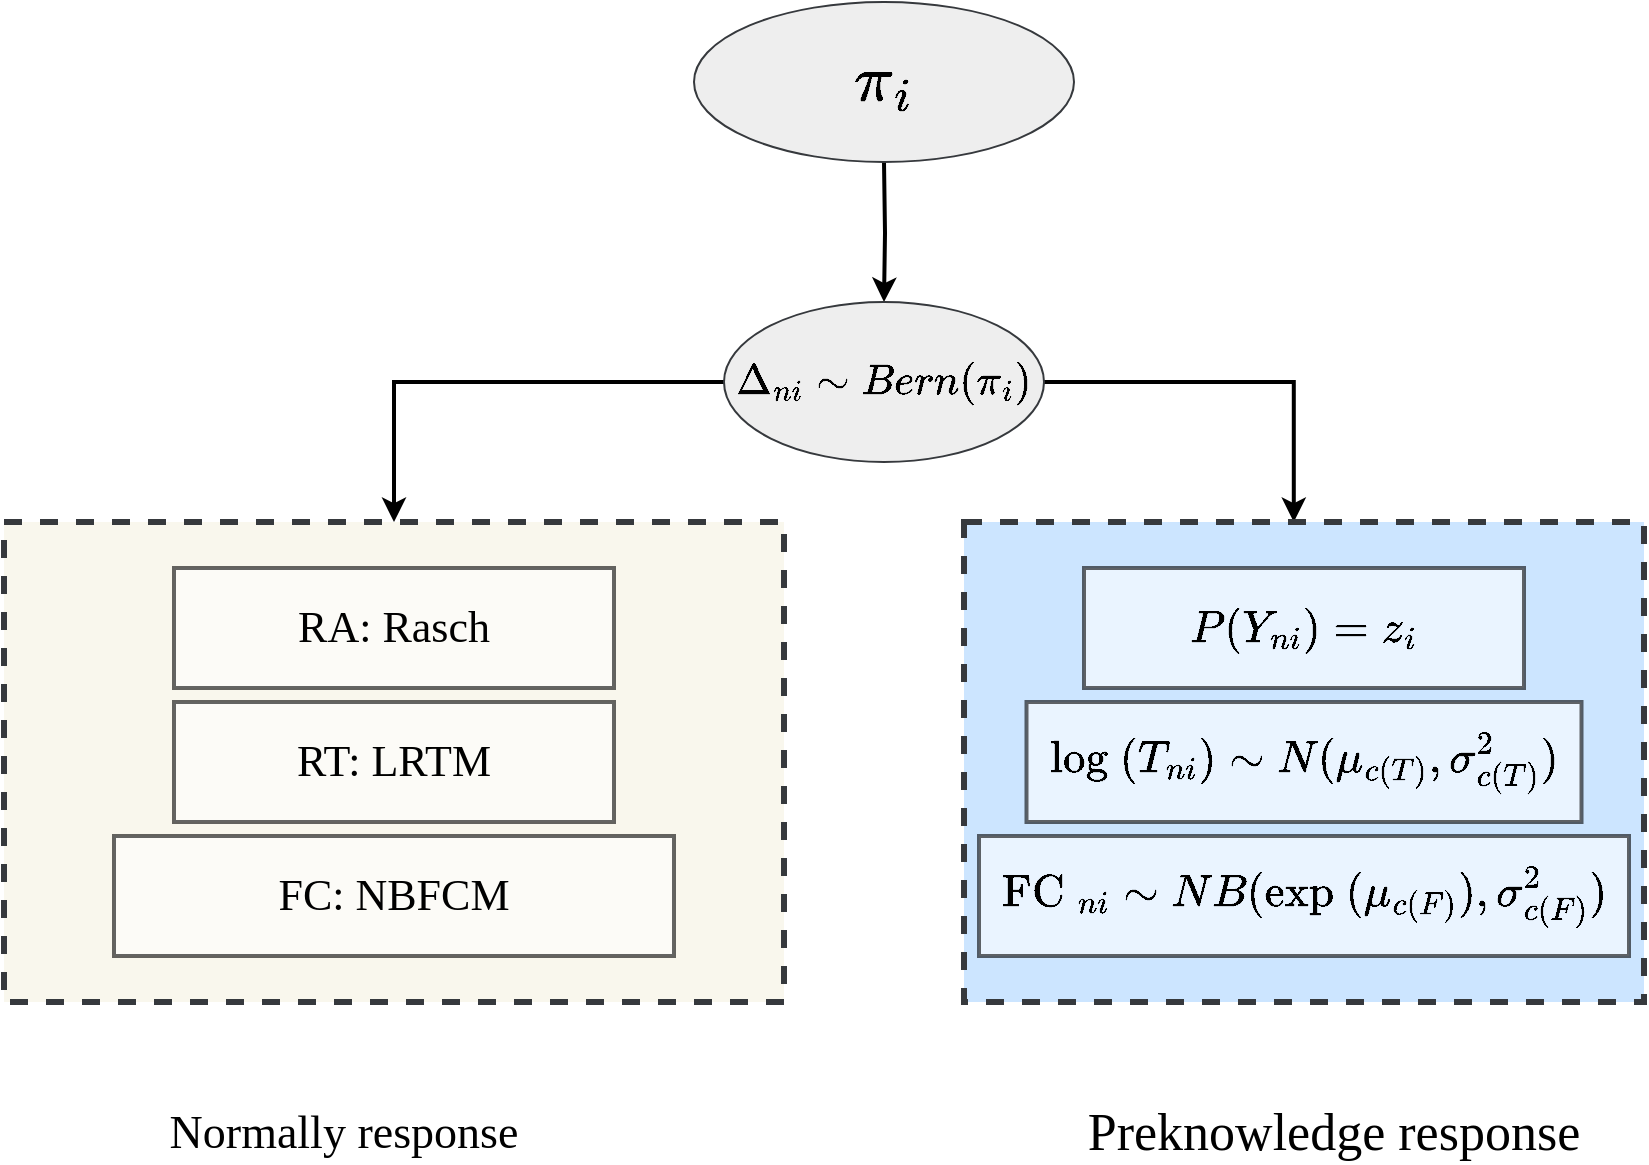 <mxfile version="21.6.9" type="github" pages="5">
  <diagram id="XUikvqKDauEy0iFDmqL3" name="proposal figure">
    <mxGraphModel dx="1434" dy="764" grid="1" gridSize="10" guides="1" tooltips="1" connect="1" arrows="1" fold="1" page="1" pageScale="1" pageWidth="827" pageHeight="1169" math="1" shadow="0">
      <root>
        <mxCell id="0" />
        <mxCell id="1" parent="0" />
        <mxCell id="fXXphPQZ6tuGrD_EPGZU-1" value="" style="rounded=0;whiteSpace=wrap;html=1;dashed=1;strokeWidth=3;fillColor=#f9f7ed;strokeColor=#36393d;fontSize=31;fontFamily=Times New Roman;" parent="1" vertex="1">
          <mxGeometry x="210" y="310" width="390" height="240" as="geometry" />
        </mxCell>
        <mxCell id="fXXphPQZ6tuGrD_EPGZU-2" value="" style="edgeStyle=orthogonalEdgeStyle;rounded=0;orthogonalLoop=1;jettySize=auto;html=1;strokeWidth=2;" parent="1" target="fXXphPQZ6tuGrD_EPGZU-4" edge="1">
          <mxGeometry relative="1" as="geometry">
            <mxPoint x="650" y="130" as="sourcePoint" />
          </mxGeometry>
        </mxCell>
        <mxCell id="fXXphPQZ6tuGrD_EPGZU-15" style="edgeStyle=orthogonalEdgeStyle;rounded=0;orthogonalLoop=1;jettySize=auto;html=1;entryX=0.485;entryY=0;entryDx=0;entryDy=0;strokeWidth=2;entryPerimeter=0;" parent="1" source="fXXphPQZ6tuGrD_EPGZU-4" target="ikaAS8-zeybQjiVi5GdJ-1" edge="1">
          <mxGeometry relative="1" as="geometry">
            <mxPoint x="855" y="320" as="targetPoint" />
            <Array as="points">
              <mxPoint x="855" y="240" />
            </Array>
          </mxGeometry>
        </mxCell>
        <mxCell id="fXXphPQZ6tuGrD_EPGZU-17" style="edgeStyle=orthogonalEdgeStyle;rounded=0;orthogonalLoop=1;jettySize=auto;html=1;entryX=0.5;entryY=0;entryDx=0;entryDy=0;strokeWidth=2;" parent="1" source="fXXphPQZ6tuGrD_EPGZU-4" target="fXXphPQZ6tuGrD_EPGZU-1" edge="1">
          <mxGeometry relative="1" as="geometry">
            <Array as="points">
              <mxPoint x="405" y="240" />
            </Array>
          </mxGeometry>
        </mxCell>
        <mxCell id="fXXphPQZ6tuGrD_EPGZU-4" value="$$ \Delta_{ni} \sim&amp;nbsp; Bern(\pi_{i})$$" style="ellipse;whiteSpace=wrap;html=1;fontSize=18;fillColor=#eeeeee;strokeColor=#36393d;" parent="1" vertex="1">
          <mxGeometry x="570" y="200" width="160" height="80" as="geometry" />
        </mxCell>
        <mxCell id="fXXphPQZ6tuGrD_EPGZU-8" value="$$\pi_i$$" style="ellipse;whiteSpace=wrap;html=1;fontSize=28;fillColor=#eeeeee;strokeColor=#36393d;" parent="1" vertex="1">
          <mxGeometry x="555" y="50" width="190" height="80" as="geometry" />
        </mxCell>
        <mxCell id="fXXphPQZ6tuGrD_EPGZU-18" value="RA: Rasch" style="rounded=0;whiteSpace=wrap;html=1;fontFamily=Times New Roman;fontSize=22;strokeWidth=2;opacity=60;" parent="1" vertex="1">
          <mxGeometry x="295" y="333" width="220" height="60" as="geometry" />
        </mxCell>
        <mxCell id="fXXphPQZ6tuGrD_EPGZU-19" value="RT: LRTM" style="rounded=0;whiteSpace=wrap;html=1;fontFamily=Times New Roman;fontSize=22;strokeWidth=2;opacity=60;" parent="1" vertex="1">
          <mxGeometry x="295" y="400" width="220" height="60" as="geometry" />
        </mxCell>
        <mxCell id="fXXphPQZ6tuGrD_EPGZU-20" value="FC: NBFCM" style="rounded=0;whiteSpace=wrap;html=1;fontFamily=Times New Roman;fontSize=22;strokeWidth=2;opacity=60;" parent="1" vertex="1">
          <mxGeometry x="265" y="467" width="280" height="60" as="geometry" />
        </mxCell>
        <mxCell id="ikaAS8-zeybQjiVi5GdJ-1" value="" style="rounded=0;whiteSpace=wrap;html=1;dashed=1;strokeWidth=3;fillColor=#cce5ff;strokeColor=#36393d;" parent="1" vertex="1">
          <mxGeometry x="690" y="310" width="340" height="240" as="geometry" />
        </mxCell>
        <mxCell id="ikaAS8-zeybQjiVi5GdJ-2" value="$$P(Y_{ni} ) =z_{i}$$" style="rounded=0;whiteSpace=wrap;html=1;fontFamily=Times New Roman;fontSize=22;strokeWidth=2;opacity=60;" parent="1" vertex="1">
          <mxGeometry x="750" y="333" width="220" height="60" as="geometry" />
        </mxCell>
        <mxCell id="ikaAS8-zeybQjiVi5GdJ-3" value="$$\text{log&lt;br style=&quot;font-size: 22px;&quot;&gt;&lt;br style=&quot;font-size: 22px;&quot;&gt;}(T_{ni}) \sim N(\mu_{c&lt;br&gt;(T)&lt;br&gt;}, \sigma_{c(T)&lt;br&gt;}^2)$$" style="rounded=0;whiteSpace=wrap;html=1;fontFamily=Times New Roman;fontSize=22;strokeWidth=2;opacity=60;" parent="1" vertex="1">
          <mxGeometry x="721.25" y="400" width="277.5" height="60" as="geometry" />
        </mxCell>
        <mxCell id="ikaAS8-zeybQjiVi5GdJ-4" value="$$\text{FC&lt;br&gt;}_{ni}&lt;br&gt;&amp;nbsp;\sim NB(\text{exp&lt;br&gt;}(\mu_{c&lt;br style=&quot;border-color: var(--border-color);&quot;&gt;(F)&lt;br&gt;})&lt;br&gt;, \sigma_{c(F)&lt;br&gt;}^2&lt;br&gt;)$$" style="rounded=0;whiteSpace=wrap;html=1;fontFamily=Times New Roman;fontSize=22;strokeWidth=2;opacity=60;" parent="1" vertex="1">
          <mxGeometry x="697.5" y="467" width="325" height="60" as="geometry" />
        </mxCell>
        <mxCell id="-2-B2q78D8TiK8hjef6R-1" value="Normally response" style="text;html=1;strokeColor=none;fillColor=none;align=center;verticalAlign=middle;whiteSpace=wrap;rounded=0;fontFamily=Times New Roman;fontSize=23;" vertex="1" parent="1">
          <mxGeometry x="270" y="600" width="220" height="30" as="geometry" />
        </mxCell>
        <mxCell id="Zg0dPnVBCz36gAroBAW4-1" value="Preknowledge response" style="text;html=1;strokeColor=none;fillColor=none;align=center;verticalAlign=middle;whiteSpace=wrap;rounded=0;fontFamily=Times New Roman;fontSize=26;" vertex="1" parent="1">
          <mxGeometry x="740" y="600" width="270" height="30" as="geometry" />
        </mxCell>
      </root>
    </mxGraphModel>
  </diagram>
  <diagram name="第 1 页" id="xdk21dSNZaUXdtdFD7pm">
    <mxGraphModel dx="2261" dy="764" grid="1" gridSize="10" guides="1" tooltips="1" connect="1" arrows="1" fold="1" page="1" pageScale="1" pageWidth="827" pageHeight="1169" math="1" shadow="0">
      <root>
        <mxCell id="0" />
        <mxCell id="1" parent="0" />
        <mxCell id="R_tLMo4G6YnYLswO2GGN-2" value="IRT&lt;br style=&quot;font-size: 31px;&quot;&gt;LRTM" style="rounded=0;whiteSpace=wrap;html=1;dashed=1;strokeWidth=3;fillColor=#f9f7ed;strokeColor=#36393d;fontSize=31;fontFamily=Times New Roman;" parent="1" vertex="1">
          <mxGeometry x="210" y="310" width="390" height="200" as="geometry" />
        </mxCell>
        <mxCell id="R_tLMo4G6YnYLswO2GGN-3" value="" style="edgeStyle=orthogonalEdgeStyle;rounded=0;orthogonalLoop=1;jettySize=auto;html=1;strokeWidth=2;" parent="1" target="R_tLMo4G6YnYLswO2GGN-5" edge="1">
          <mxGeometry relative="1" as="geometry">
            <mxPoint x="650" y="130" as="sourcePoint" />
          </mxGeometry>
        </mxCell>
        <mxCell id="R_tLMo4G6YnYLswO2GGN-4" style="edgeStyle=orthogonalEdgeStyle;rounded=0;orthogonalLoop=1;jettySize=auto;html=1;entryX=0.5;entryY=0;entryDx=0;entryDy=0;strokeWidth=2;" parent="1" source="R_tLMo4G6YnYLswO2GGN-5" target="R_tLMo4G6YnYLswO2GGN-9" edge="1">
          <mxGeometry relative="1" as="geometry">
            <Array as="points">
              <mxPoint x="850" y="240" />
            </Array>
          </mxGeometry>
        </mxCell>
        <mxCell id="R_tLMo4G6YnYLswO2GGN-5" value="$$ \Delta_{ni} \sim&amp;nbsp; Bern(\pi_{i})$$" style="ellipse;whiteSpace=wrap;html=1;fontSize=18;fillColor=#eeeeee;strokeColor=#36393d;" parent="1" vertex="1">
          <mxGeometry x="570" y="200" width="160" height="80" as="geometry" />
        </mxCell>
        <mxCell id="R_tLMo4G6YnYLswO2GGN-9" value="" style="rounded=0;whiteSpace=wrap;html=1;dashed=1;strokeWidth=3;fillColor=#cce5ff;strokeColor=#36393d;" parent="1" vertex="1">
          <mxGeometry x="730" y="320" width="240" height="190" as="geometry" />
        </mxCell>
        <mxCell id="R_tLMo4G6YnYLswO2GGN-10" value="$$P(Y_{ni} ) =d_i$$" style="rounded=0;whiteSpace=wrap;html=1;fontFamily=Times New Roman;fontSize=22;strokeWidth=2;opacity=60;" parent="1" vertex="1">
          <mxGeometry x="740" y="336" width="220" height="60" as="geometry" />
        </mxCell>
        <mxCell id="R_tLMo4G6YnYLswO2GGN-11" style="edgeStyle=orthogonalEdgeStyle;rounded=0;orthogonalLoop=1;jettySize=auto;html=1;strokeWidth=2;entryX=0.5;entryY=0;entryDx=0;entryDy=0;" parent="1" source="R_tLMo4G6YnYLswO2GGN-5" target="R_tLMo4G6YnYLswO2GGN-2" edge="1">
          <mxGeometry relative="1" as="geometry">
            <mxPoint x="430" y="360" as="targetPoint" />
            <mxPoint x="500" y="240" as="sourcePoint" />
            <Array as="points">
              <mxPoint x="395" y="240" />
            </Array>
          </mxGeometry>
        </mxCell>
        <mxCell id="R_tLMo4G6YnYLswO2GGN-12" value="$$\pi_i$$" style="ellipse;whiteSpace=wrap;html=1;fontSize=28;fillColor=#eeeeee;strokeColor=#36393d;" parent="1" vertex="1">
          <mxGeometry x="555" y="50" width="190" height="80" as="geometry" />
        </mxCell>
        <mxCell id="R_tLMo4G6YnYLswO2GGN-14" value="$$\text{log&lt;br style=&quot;font-size: 22px;&quot;&gt;&lt;br style=&quot;font-size: 22px;&quot;&gt;&lt;br style=&quot;font-size: 22px;&quot;&gt;}(T_{ni}) \sim N(\mu_c, \sigma_c^2)$$" style="rounded=0;whiteSpace=wrap;html=1;fontFamily=Times New Roman;fontSize=22;strokeWidth=2;opacity=60;" parent="1" vertex="1">
          <mxGeometry x="740" y="410" width="220" height="60" as="geometry" />
        </mxCell>
        <mxCell id="R_tLMo4G6YnYLswO2GGN-20" value="Response behavior model" style="text;html=1;strokeColor=none;fillColor=none;align=center;verticalAlign=middle;whiteSpace=wrap;rounded=0;fontFamily=Times New Roman;fontSize=24;fontColor=#000000;fontStyle=0" parent="1" vertex="1">
          <mxGeometry x="183.75" y="102.5" width="153.75" height="100" as="geometry" />
        </mxCell>
        <mxCell id="R_tLMo4G6YnYLswO2GGN-21" value="Measurement model" style="text;html=1;strokeColor=none;fillColor=none;align=center;verticalAlign=middle;whiteSpace=wrap;rounded=0;fontFamily=Times New Roman;fontSize=24;fontColor=#000000;fontStyle=0" parent="1" vertex="1">
          <mxGeometry x="-10" y="360" width="153.75" height="100" as="geometry" />
        </mxCell>
        <mxCell id="R_tLMo4G6YnYLswO2GGN-22" value="" style="shape=curlyBracket;whiteSpace=wrap;html=1;rounded=1;labelPosition=left;verticalLabelPosition=middle;align=right;verticalAlign=middle;size=0;strokeWidth=2;" parent="1" vertex="1">
          <mxGeometry x="360" y="20" width="20" height="260" as="geometry" />
        </mxCell>
        <mxCell id="R_tLMo4G6YnYLswO2GGN-23" value="" style="shape=curlyBracket;whiteSpace=wrap;html=1;rounded=1;labelPosition=left;verticalLabelPosition=middle;align=right;verticalAlign=middle;size=0;strokeWidth=2;" parent="1" vertex="1">
          <mxGeometry x="172.5" y="300" width="20" height="240" as="geometry" />
        </mxCell>
      </root>
    </mxGraphModel>
  </diagram>
  <diagram id="BY7eaZtrbE3MNBGzjpbu" name="第 2 页">
    <mxGraphModel dx="2876" dy="2260" grid="1" gridSize="10" guides="1" tooltips="1" connect="1" arrows="1" fold="1" page="1" pageScale="1" pageWidth="827" pageHeight="1169" math="1" shadow="0">
      <root>
        <mxCell id="0" />
        <mxCell id="1" parent="0" />
        <mxCell id="QWJP-lJGde_Y61NZ0KWR-1" value="IRT&lt;br style=&quot;font-size: 31px;&quot;&gt;LRTM" style="rounded=0;whiteSpace=wrap;html=1;dashed=1;strokeWidth=3;fillColor=#f9f7ed;strokeColor=#36393d;fontSize=31;fontFamily=Times New Roman;" parent="1" vertex="1">
          <mxGeometry x="210" y="310" width="390" height="200" as="geometry" />
        </mxCell>
        <mxCell id="QWJP-lJGde_Y61NZ0KWR-2" value="" style="edgeStyle=orthogonalEdgeStyle;rounded=0;orthogonalLoop=1;jettySize=auto;html=1;strokeWidth=2;" parent="1" target="QWJP-lJGde_Y61NZ0KWR-4" edge="1">
          <mxGeometry relative="1" as="geometry">
            <mxPoint x="650" y="130" as="sourcePoint" />
          </mxGeometry>
        </mxCell>
        <mxCell id="QWJP-lJGde_Y61NZ0KWR-3" style="edgeStyle=orthogonalEdgeStyle;rounded=0;orthogonalLoop=1;jettySize=auto;html=1;entryX=0.5;entryY=0;entryDx=0;entryDy=0;strokeWidth=2;" parent="1" source="QWJP-lJGde_Y61NZ0KWR-4" target="QWJP-lJGde_Y61NZ0KWR-5" edge="1">
          <mxGeometry relative="1" as="geometry">
            <Array as="points">
              <mxPoint x="850" y="240" />
            </Array>
          </mxGeometry>
        </mxCell>
        <mxCell id="QWJP-lJGde_Y61NZ0KWR-4" value="$$ \Delta_{ni} \sim&amp;nbsp; Bern(\pi_{ni})$$" style="ellipse;whiteSpace=wrap;html=1;fontSize=18;fillColor=#eeeeee;strokeColor=#36393d;" parent="1" vertex="1">
          <mxGeometry x="570" y="200" width="160" height="80" as="geometry" />
        </mxCell>
        <mxCell id="QWJP-lJGde_Y61NZ0KWR-5" value="" style="rounded=0;whiteSpace=wrap;html=1;dashed=1;strokeWidth=3;fillColor=#cce5ff;strokeColor=#36393d;" parent="1" vertex="1">
          <mxGeometry x="730" y="320" width="240" height="190" as="geometry" />
        </mxCell>
        <mxCell id="QWJP-lJGde_Y61NZ0KWR-6" value="$$P(Y_{ni} ) =d_i$$" style="rounded=0;whiteSpace=wrap;html=1;fontFamily=Times New Roman;fontSize=22;strokeWidth=2;opacity=60;" parent="1" vertex="1">
          <mxGeometry x="740" y="336" width="220" height="60" as="geometry" />
        </mxCell>
        <mxCell id="QWJP-lJGde_Y61NZ0KWR-7" style="edgeStyle=orthogonalEdgeStyle;rounded=0;orthogonalLoop=1;jettySize=auto;html=1;strokeWidth=2;entryX=0.5;entryY=0;entryDx=0;entryDy=0;" parent="1" source="QWJP-lJGde_Y61NZ0KWR-4" target="QWJP-lJGde_Y61NZ0KWR-1" edge="1">
          <mxGeometry relative="1" as="geometry">
            <mxPoint x="430" y="360" as="targetPoint" />
            <mxPoint x="500" y="240" as="sourcePoint" />
            <Array as="points">
              <mxPoint x="395" y="240" />
            </Array>
          </mxGeometry>
        </mxCell>
        <mxCell id="QWJP-lJGde_Y61NZ0KWR-8" value="$$\pi_{ni}$$" style="ellipse;whiteSpace=wrap;html=1;fontSize=28;fillColor=#eeeeee;strokeColor=#36393d;" parent="1" vertex="1">
          <mxGeometry x="555" y="50" width="190" height="80" as="geometry" />
        </mxCell>
        <mxCell id="QWJP-lJGde_Y61NZ0KWR-9" value="$$\text{log&lt;br style=&quot;font-size: 22px;&quot;&gt;&lt;br style=&quot;font-size: 22px;&quot;&gt;&lt;br style=&quot;font-size: 22px;&quot;&gt;}(T_{ni}) \sim N(\mu_c, \sigma_c^2)$$" style="rounded=0;whiteSpace=wrap;html=1;fontFamily=Times New Roman;fontSize=22;strokeWidth=2;opacity=60;" parent="1" vertex="1">
          <mxGeometry x="740" y="410" width="220" height="60" as="geometry" />
        </mxCell>
        <mxCell id="QWJP-lJGde_Y61NZ0KWR-10" value="Response behavior model" style="text;html=1;strokeColor=none;fillColor=none;align=center;verticalAlign=middle;whiteSpace=wrap;rounded=0;fontFamily=Times New Roman;fontSize=24;fontColor=#000000;fontStyle=0" parent="1" vertex="1">
          <mxGeometry x="183.75" y="102.5" width="153.75" height="100" as="geometry" />
        </mxCell>
        <mxCell id="QWJP-lJGde_Y61NZ0KWR-11" value="Measurement model" style="text;html=1;strokeColor=none;fillColor=none;align=center;verticalAlign=middle;whiteSpace=wrap;rounded=0;fontFamily=Times New Roman;fontSize=24;fontColor=#000000;fontStyle=0" parent="1" vertex="1">
          <mxGeometry x="-10" y="360" width="153.75" height="100" as="geometry" />
        </mxCell>
        <mxCell id="QWJP-lJGde_Y61NZ0KWR-12" value="" style="shape=curlyBracket;whiteSpace=wrap;html=1;rounded=1;labelPosition=left;verticalLabelPosition=middle;align=right;verticalAlign=middle;size=0;strokeWidth=2;" parent="1" vertex="1">
          <mxGeometry x="360" y="20" width="20" height="260" as="geometry" />
        </mxCell>
        <mxCell id="QWJP-lJGde_Y61NZ0KWR-13" value="" style="shape=curlyBracket;whiteSpace=wrap;html=1;rounded=1;labelPosition=left;verticalLabelPosition=middle;align=right;verticalAlign=middle;size=0;strokeWidth=2;" parent="1" vertex="1">
          <mxGeometry x="172.5" y="300" width="20" height="240" as="geometry" />
        </mxCell>
        <mxCell id="QWJP-lJGde_Y61NZ0KWR-19" style="edgeStyle=orthogonalEdgeStyle;rounded=0;orthogonalLoop=1;jettySize=auto;html=1;entryX=0.5;entryY=0;entryDx=0;entryDy=0;strokeWidth=2;" parent="1" source="QWJP-lJGde_Y61NZ0KWR-14" target="QWJP-lJGde_Y61NZ0KWR-17" edge="1">
          <mxGeometry relative="1" as="geometry" />
        </mxCell>
        <mxCell id="QWJP-lJGde_Y61NZ0KWR-14" value="$$\alpha_c$$" style="ellipse;whiteSpace=wrap;html=1;fontSize=28;fillColor=#eeeeee;strokeColor=#36393d;" parent="1" vertex="1">
          <mxGeometry x="670" y="-270" width="190" height="80" as="geometry" />
        </mxCell>
        <mxCell id="QWJP-lJGde_Y61NZ0KWR-20" style="rounded=0;orthogonalLoop=1;jettySize=auto;html=1;strokeWidth=2;exitX=0.5;exitY=1;exitDx=0;exitDy=0;" parent="1" source="QWJP-lJGde_Y61NZ0KWR-17" target="QWJP-lJGde_Y61NZ0KWR-8" edge="1">
          <mxGeometry relative="1" as="geometry" />
        </mxCell>
        <mxCell id="QWJP-lJGde_Y61NZ0KWR-17" value="$$z_{n}$$" style="ellipse;whiteSpace=wrap;html=1;fontSize=28;fillColor=#eeeeee;strokeColor=#36393d;" parent="1" vertex="1">
          <mxGeometry x="670" y="-140" width="190" height="80" as="geometry" />
        </mxCell>
        <mxCell id="QWJP-lJGde_Y61NZ0KWR-21" style="rounded=0;orthogonalLoop=1;jettySize=auto;html=1;strokeWidth=2;" parent="1" source="QWJP-lJGde_Y61NZ0KWR-18" target="QWJP-lJGde_Y61NZ0KWR-8" edge="1">
          <mxGeometry relative="1" as="geometry" />
        </mxCell>
        <mxCell id="QWJP-lJGde_Y61NZ0KWR-18" value="$$\phi_{ci}$$" style="ellipse;whiteSpace=wrap;html=1;fontSize=28;fillColor=#eeeeee;strokeColor=#36393d;" parent="1" vertex="1">
          <mxGeometry x="440" y="-120" width="190" height="80" as="geometry" />
        </mxCell>
        <mxCell id="QWJP-lJGde_Y61NZ0KWR-22" value="$$\pi_{ni}=\sum_1^C I(z_n=c) \phi_{ci}$$" style="text;html=1;strokeColor=none;fillColor=none;align=center;verticalAlign=middle;whiteSpace=wrap;rounded=0;fontSize=21;" parent="1" vertex="1">
          <mxGeometry x="810" y="60" width="180" height="60" as="geometry" />
        </mxCell>
      </root>
    </mxGraphModel>
  </diagram>
  <diagram id="ioijAGhNBzHjKag5_ueI" name="第 3 页">
    <mxGraphModel dx="1434" dy="764" grid="1" gridSize="10" guides="1" tooltips="1" connect="1" arrows="1" fold="1" page="1" pageScale="1" pageWidth="827" pageHeight="1169" math="1" shadow="0">
      <root>
        <mxCell id="0" />
        <mxCell id="1" parent="0" />
        <mxCell id="o4iwhuF_OZwpZAPEpSSn-54" value="" style="rounded=0;whiteSpace=wrap;html=1;fillColor=#dae8fc;strokeColor=#000000;strokeWidth=3;" vertex="1" parent="1">
          <mxGeometry x="160" y="320" width="70" height="60" as="geometry" />
        </mxCell>
        <mxCell id="o4iwhuF_OZwpZAPEpSSn-55" value="" style="rounded=0;whiteSpace=wrap;html=1;fillColor=#dae8fc;strokeColor=#000000;strokeWidth=3;" vertex="1" parent="1">
          <mxGeometry x="230" y="320" width="70" height="60" as="geometry" />
        </mxCell>
        <mxCell id="o4iwhuF_OZwpZAPEpSSn-60" value="" style="rounded=0;whiteSpace=wrap;html=1;fillColor=#dae8fc;strokeColor=#000000;strokeWidth=3;" vertex="1" parent="1">
          <mxGeometry x="300" y="320" width="70" height="60" as="geometry" />
        </mxCell>
        <mxCell id="o4iwhuF_OZwpZAPEpSSn-61" value="" style="rounded=0;whiteSpace=wrap;html=1;fillColor=#dae8fc;strokeColor=#000000;strokeWidth=3;" vertex="1" parent="1">
          <mxGeometry x="370" y="320" width="70" height="60" as="geometry" />
        </mxCell>
        <mxCell id="o4iwhuF_OZwpZAPEpSSn-66" value="" style="rounded=0;whiteSpace=wrap;html=1;fillColor=#dae8fc;strokeColor=#000000;strokeWidth=3;" vertex="1" parent="1">
          <mxGeometry x="160" y="380" width="70" height="60" as="geometry" />
        </mxCell>
        <mxCell id="o4iwhuF_OZwpZAPEpSSn-67" value="" style="rounded=0;whiteSpace=wrap;html=1;fillColor=#dae8fc;strokeColor=#000000;strokeWidth=3;" vertex="1" parent="1">
          <mxGeometry x="230" y="380" width="70" height="60" as="geometry" />
        </mxCell>
        <mxCell id="o4iwhuF_OZwpZAPEpSSn-68" value="" style="rounded=0;whiteSpace=wrap;html=1;fillColor=#ffe6cc;strokeColor=#000000;strokeWidth=3;" vertex="1" parent="1">
          <mxGeometry x="300" y="380" width="70" height="60" as="geometry" />
        </mxCell>
        <mxCell id="o4iwhuF_OZwpZAPEpSSn-69" value="" style="rounded=0;whiteSpace=wrap;html=1;fillColor=#ffe6cc;strokeColor=#000000;strokeWidth=3;" vertex="1" parent="1">
          <mxGeometry x="370" y="380" width="70" height="60" as="geometry" />
        </mxCell>
        <mxCell id="o4iwhuF_OZwpZAPEpSSn-70" value="" style="rounded=0;whiteSpace=wrap;html=1;fillColor=#dae8fc;strokeColor=#000000;strokeWidth=3;" vertex="1" parent="1">
          <mxGeometry x="160" y="440" width="70" height="60" as="geometry" />
        </mxCell>
        <mxCell id="o4iwhuF_OZwpZAPEpSSn-71" value="" style="rounded=0;whiteSpace=wrap;html=1;fillColor=#ffe6cc;strokeColor=#000000;strokeWidth=3;" vertex="1" parent="1">
          <mxGeometry x="230" y="440" width="70" height="60" as="geometry" />
        </mxCell>
        <mxCell id="o4iwhuF_OZwpZAPEpSSn-72" value="" style="rounded=0;whiteSpace=wrap;html=1;fillColor=#ffe6cc;strokeColor=#000000;strokeWidth=3;" vertex="1" parent="1">
          <mxGeometry x="300" y="440" width="70" height="60" as="geometry" />
        </mxCell>
        <mxCell id="o4iwhuF_OZwpZAPEpSSn-73" value="" style="rounded=0;whiteSpace=wrap;html=1;fillColor=#dae8fc;strokeColor=#000000;strokeWidth=3;" vertex="1" parent="1">
          <mxGeometry x="370" y="440" width="70" height="60" as="geometry" />
        </mxCell>
        <mxCell id="o4iwhuF_OZwpZAPEpSSn-74" value="" style="rounded=0;whiteSpace=wrap;html=1;fillColor=#dae8fc;strokeColor=#000000;strokeWidth=3;" vertex="1" parent="1">
          <mxGeometry x="160" y="500" width="70" height="60" as="geometry" />
        </mxCell>
        <mxCell id="o4iwhuF_OZwpZAPEpSSn-75" value="" style="rounded=0;whiteSpace=wrap;html=1;fillColor=#dae8fc;strokeColor=#000000;strokeWidth=3;" vertex="1" parent="1">
          <mxGeometry x="230" y="500" width="70" height="60" as="geometry" />
        </mxCell>
        <mxCell id="o4iwhuF_OZwpZAPEpSSn-76" value="" style="rounded=0;whiteSpace=wrap;html=1;fillColor=#ffe6cc;strokeColor=#000000;strokeWidth=3;" vertex="1" parent="1">
          <mxGeometry x="300" y="500" width="70" height="60" as="geometry" />
        </mxCell>
        <mxCell id="o4iwhuF_OZwpZAPEpSSn-77" value="" style="rounded=0;whiteSpace=wrap;html=1;fillColor=#ffe6cc;strokeColor=#000000;strokeWidth=3;" vertex="1" parent="1">
          <mxGeometry x="370" y="500" width="70" height="60" as="geometry" />
        </mxCell>
        <mxCell id="o4iwhuF_OZwpZAPEpSSn-78" value="Items" style="text;html=1;strokeColor=none;fillColor=none;align=center;verticalAlign=middle;whiteSpace=wrap;rounded=0;fontSize=24;fontFamily=Times New Roman;" vertex="1" parent="1">
          <mxGeometry x="320" y="270" width="60" height="30" as="geometry" />
        </mxCell>
        <mxCell id="o4iwhuF_OZwpZAPEpSSn-79" value="Person" style="text;html=1;strokeColor=none;fillColor=none;align=center;verticalAlign=middle;whiteSpace=wrap;rounded=0;fontSize=24;fontFamily=Times New Roman;" vertex="1" parent="1">
          <mxGeometry y="410" width="100" height="70" as="geometry" />
        </mxCell>
        <mxCell id="r84MYc-bquzDUjpyZjDC-1" value="" style="rounded=0;whiteSpace=wrap;html=1;fillColor=#dae8fc;strokeColor=#000000;strokeWidth=3;" vertex="1" parent="1">
          <mxGeometry x="440" y="320" width="70" height="60" as="geometry" />
        </mxCell>
        <mxCell id="r84MYc-bquzDUjpyZjDC-3" value="" style="rounded=0;whiteSpace=wrap;html=1;fillColor=#ffe6cc;strokeColor=#000000;strokeWidth=3;" vertex="1" parent="1">
          <mxGeometry x="440" y="380" width="70" height="60" as="geometry" />
        </mxCell>
        <mxCell id="r84MYc-bquzDUjpyZjDC-4" value="" style="rounded=0;whiteSpace=wrap;html=1;fillColor=#dae8fc;strokeColor=#000000;strokeWidth=3;" vertex="1" parent="1">
          <mxGeometry x="440" y="440" width="70" height="60" as="geometry" />
        </mxCell>
        <mxCell id="r84MYc-bquzDUjpyZjDC-5" value="" style="rounded=0;whiteSpace=wrap;html=1;fillColor=#ffe6cc;strokeColor=#000000;strokeWidth=3;" vertex="1" parent="1">
          <mxGeometry x="440" y="500" width="70" height="60" as="geometry" />
        </mxCell>
        <mxCell id="r84MYc-bquzDUjpyZjDC-6" value="C1" style="text;html=1;strokeColor=none;fillColor=none;align=center;verticalAlign=middle;whiteSpace=wrap;rounded=0;fontFamily=Times New Roman;fontSize=20;fontStyle=1" vertex="1" parent="1">
          <mxGeometry x="90" y="335" width="60" height="30" as="geometry" />
        </mxCell>
        <mxCell id="r84MYc-bquzDUjpyZjDC-8" value="C2" style="text;html=1;strokeColor=none;fillColor=none;align=center;verticalAlign=middle;whiteSpace=wrap;rounded=0;fontFamily=Times New Roman;fontSize=20;fontStyle=1" vertex="1" parent="1">
          <mxGeometry x="90" y="395" width="60" height="30" as="geometry" />
        </mxCell>
        <mxCell id="r84MYc-bquzDUjpyZjDC-9" value="C3" style="text;html=1;strokeColor=none;fillColor=none;align=center;verticalAlign=middle;whiteSpace=wrap;rounded=0;fontFamily=Times New Roman;fontSize=20;fontStyle=1" vertex="1" parent="1">
          <mxGeometry x="90" y="455" width="60" height="30" as="geometry" />
        </mxCell>
        <mxCell id="r84MYc-bquzDUjpyZjDC-10" value="C2" style="text;html=1;strokeColor=none;fillColor=none;align=center;verticalAlign=middle;whiteSpace=wrap;rounded=0;fontFamily=Times New Roman;fontSize=20;fontStyle=1" vertex="1" parent="1">
          <mxGeometry x="90" y="515" width="60" height="30" as="geometry" />
        </mxCell>
      </root>
    </mxGraphModel>
  </diagram>
  <diagram id="IGJYMjnL31-Lqi2KneAB" name="第 5 页">
    <mxGraphModel dx="1434" dy="764" grid="1" gridSize="10" guides="1" tooltips="1" connect="1" arrows="1" fold="1" page="1" pageScale="1" pageWidth="827" pageHeight="1169" math="1" shadow="0">
      <root>
        <mxCell id="0" />
        <mxCell id="1" parent="0" />
        <mxCell id="q7dSNWm1_4kgQZWZPzsJ-14" value="" style="rounded=0;whiteSpace=wrap;html=1;dashed=1;strokeWidth=3;fillColor=#f9f7ed;strokeColor=#36393d;fontSize=31;fontFamily=Times New Roman;" parent="1" vertex="1">
          <mxGeometry x="175" y="420" width="390" height="240" as="geometry" />
        </mxCell>
        <mxCell id="q7dSNWm1_4kgQZWZPzsJ-15" value="" style="edgeStyle=orthogonalEdgeStyle;rounded=0;orthogonalLoop=1;jettySize=auto;html=1;strokeWidth=2;" parent="1" target="q7dSNWm1_4kgQZWZPzsJ-18" edge="1">
          <mxGeometry relative="1" as="geometry">
            <mxPoint x="660" y="140" as="sourcePoint" />
          </mxGeometry>
        </mxCell>
        <mxCell id="q7dSNWm1_4kgQZWZPzsJ-17" style="rounded=0;orthogonalLoop=1;jettySize=auto;html=1;entryX=0.5;entryY=0;entryDx=0;entryDy=0;strokeWidth=2;exitX=0;exitY=0.5;exitDx=0;exitDy=0;" parent="1" source="q7dSNWm1_4kgQZWZPzsJ-18" target="q7dSNWm1_4kgQZWZPzsJ-14" edge="1">
          <mxGeometry relative="1" as="geometry" />
        </mxCell>
        <mxCell id="-IORzaducWVSvP2d3rnR-7" value="" style="rounded=0;orthogonalLoop=1;jettySize=auto;html=1;fontSize=11;strokeWidth=2;exitX=0.994;exitY=0.6;exitDx=0;exitDy=0;exitPerimeter=0;" parent="1" source="q7dSNWm1_4kgQZWZPzsJ-18" target="-IORzaducWVSvP2d3rnR-6" edge="1">
          <mxGeometry relative="1" as="geometry" />
        </mxCell>
        <mxCell id="q7dSNWm1_4kgQZWZPzsJ-18" value="$$ \Delta_{ni} \sim&amp;nbsp; Bern(\pi_{i})$$" style="ellipse;whiteSpace=wrap;html=1;fontSize=18;fillColor=#eeeeee;strokeColor=#36393d;" parent="1" vertex="1">
          <mxGeometry x="580" y="210" width="160" height="80" as="geometry" />
        </mxCell>
        <mxCell id="q7dSNWm1_4kgQZWZPzsJ-21" value="$$\pi_i$$" style="ellipse;whiteSpace=wrap;html=1;fontSize=28;fillColor=#eeeeee;strokeColor=#36393d;" parent="1" vertex="1">
          <mxGeometry x="565" y="60" width="190" height="80" as="geometry" />
        </mxCell>
        <mxCell id="q7dSNWm1_4kgQZWZPzsJ-24" value="RA: IRT" style="rounded=0;whiteSpace=wrap;html=1;fontFamily=Times New Roman;fontSize=22;strokeWidth=2;opacity=60;" parent="1" vertex="1">
          <mxGeometry x="260" y="443" width="220" height="60" as="geometry" />
        </mxCell>
        <mxCell id="q7dSNWm1_4kgQZWZPzsJ-25" value="RT: LRTM" style="rounded=0;whiteSpace=wrap;html=1;fontFamily=Times New Roman;fontSize=22;strokeWidth=2;opacity=60;" parent="1" vertex="1">
          <mxGeometry x="260" y="510" width="220" height="60" as="geometry" />
        </mxCell>
        <mxCell id="q7dSNWm1_4kgQZWZPzsJ-26" value="FC: NBFCM" style="rounded=0;whiteSpace=wrap;html=1;fontFamily=Times New Roman;fontSize=22;strokeWidth=2;opacity=60;" parent="1" vertex="1">
          <mxGeometry x="230" y="577" width="280" height="60" as="geometry" />
        </mxCell>
        <mxCell id="-IORzaducWVSvP2d3rnR-8" style="rounded=0;orthogonalLoop=1;jettySize=auto;html=1;entryX=0.5;entryY=0;entryDx=0;entryDy=0;strokeWidth=2;" parent="1" source="-IORzaducWVSvP2d3rnR-6" target="-IORzaducWVSvP2d3rnR-16" edge="1">
          <mxGeometry relative="1" as="geometry">
            <mxPoint x="1205" y="420" as="targetPoint" />
          </mxGeometry>
        </mxCell>
        <mxCell id="-IORzaducWVSvP2d3rnR-15" style="rounded=0;orthogonalLoop=1;jettySize=auto;html=1;entryX=0.461;entryY=0.009;entryDx=0;entryDy=0;entryPerimeter=0;strokeWidth=2;" parent="1" source="-IORzaducWVSvP2d3rnR-6" target="-IORzaducWVSvP2d3rnR-11" edge="1">
          <mxGeometry relative="1" as="geometry" />
        </mxCell>
        <mxCell id="-IORzaducWVSvP2d3rnR-6" value="$$ \phi_{ni} $$" style="ellipse;whiteSpace=wrap;html=1;fontSize=23;fillColor=#eeeeee;strokeColor=#36393d;" parent="1" vertex="1">
          <mxGeometry x="827.5" y="290" width="160" height="80" as="geometry" />
        </mxCell>
        <mxCell id="-IORzaducWVSvP2d3rnR-10" style="rounded=0;orthogonalLoop=1;jettySize=auto;html=1;entryX=0.5;entryY=0;entryDx=0;entryDy=0;strokeWidth=2;" parent="1" source="-IORzaducWVSvP2d3rnR-9" target="-IORzaducWVSvP2d3rnR-6" edge="1">
          <mxGeometry relative="1" as="geometry" />
        </mxCell>
        <mxCell id="-IORzaducWVSvP2d3rnR-9" value="$$logit(P(\phi_{ni&lt;br style=&quot;font-size: 21px;&quot;&gt;})) = \eta_n- \zeta_i $$" style="ellipse;whiteSpace=wrap;html=1;fontSize=21;fillColor=#eeeeee;strokeColor=#36393d;" parent="1" vertex="1">
          <mxGeometry x="765" y="130" width="285" height="80" as="geometry" />
        </mxCell>
        <mxCell id="-IORzaducWVSvP2d3rnR-11" value="" style="rounded=0;whiteSpace=wrap;html=1;dashed=1;strokeWidth=3;fillColor=#cce5ff;strokeColor=#36393d;" parent="1" vertex="1">
          <mxGeometry x="605" y="430" width="340" height="230" as="geometry" />
        </mxCell>
        <mxCell id="-IORzaducWVSvP2d3rnR-12" value="$$P(Y_{ni} ) =z_{i1}$$" style="rounded=0;whiteSpace=wrap;html=1;fontFamily=Times New Roman;fontSize=22;strokeWidth=2;opacity=60;" parent="1" vertex="1">
          <mxGeometry x="665" y="446" width="220" height="60" as="geometry" />
        </mxCell>
        <mxCell id="-IORzaducWVSvP2d3rnR-13" value="$$\text{log&lt;br style=&quot;font-size: 22px;&quot;&gt;&lt;br style=&quot;font-size: 22px;&quot;&gt;}(T_{ni}) \sim N(\mu_{c&lt;br&gt;1(T)&lt;br&gt;}, \sigma_{c1(T)&lt;br&gt;}^2)$$" style="rounded=0;whiteSpace=wrap;html=1;fontFamily=Times New Roman;fontSize=22;strokeWidth=2;opacity=60;" parent="1" vertex="1">
          <mxGeometry x="636.25" y="513" width="277.5" height="60" as="geometry" />
        </mxCell>
        <mxCell id="-IORzaducWVSvP2d3rnR-14" value="$$\text{FC&lt;br&gt;}_{ni}&lt;br&gt;&amp;nbsp;\sim NB(\text{exp&lt;br&gt;}(\mu_{c&lt;br style=&quot;border-color: var(--border-color);&quot;&gt;1(F)&lt;br&gt;})&lt;br&gt;, \sigma_{c1(F)&lt;br&gt;}^2&lt;br&gt;)$$" style="rounded=0;whiteSpace=wrap;html=1;fontFamily=Times New Roman;fontSize=22;strokeWidth=2;opacity=60;" parent="1" vertex="1">
          <mxGeometry x="612.5" y="580" width="325" height="60" as="geometry" />
        </mxCell>
        <mxCell id="-IORzaducWVSvP2d3rnR-16" value="" style="rounded=0;whiteSpace=wrap;html=1;dashed=1;strokeWidth=3;fillColor=#cce5ff;strokeColor=#36393d;" parent="1" vertex="1">
          <mxGeometry x="1020" y="430" width="340" height="230" as="geometry" />
        </mxCell>
        <mxCell id="-IORzaducWVSvP2d3rnR-17" value="$$P(Y_{ni} ) =z_{i2}$$" style="rounded=0;whiteSpace=wrap;html=1;fontFamily=Times New Roman;fontSize=22;strokeWidth=2;opacity=60;" parent="1" vertex="1">
          <mxGeometry x="1080" y="446" width="220" height="60" as="geometry" />
        </mxCell>
        <mxCell id="-IORzaducWVSvP2d3rnR-18" value="$$\text{log&lt;br style=&quot;border-color: var(--border-color);&quot;&gt;&lt;br style=&quot;border-color: var(--border-color);&quot;&gt;}(T_{ni}) \sim N(\mu_{c&lt;br style=&quot;border-color: var(--border-color);&quot;&gt;2(T)&lt;br style=&quot;border-color: var(--border-color);&quot;&gt;}, \sigma_{c2(T)&lt;br style=&quot;border-color: var(--border-color);&quot;&gt;}^2)$$" style="rounded=0;whiteSpace=wrap;html=1;fontFamily=Times New Roman;fontSize=22;strokeWidth=2;opacity=60;" parent="1" vertex="1">
          <mxGeometry x="1051.25" y="513" width="277.5" height="60" as="geometry" />
        </mxCell>
        <mxCell id="-IORzaducWVSvP2d3rnR-19" value="$$\text{FC&lt;br style=&quot;border-color: var(--border-color);&quot;&gt;}_{ni}&lt;br style=&quot;border-color: var(--border-color);&quot;&gt;&amp;nbsp;\sim NB(\text{exp&lt;br style=&quot;border-color: var(--border-color);&quot;&gt;}(\mu_{c&lt;br style=&quot;border-color: var(--border-color);&quot;&gt;2(F)&lt;br style=&quot;border-color: var(--border-color);&quot;&gt;})&lt;br style=&quot;border-color: var(--border-color);&quot;&gt;, \sigma_{c2(F)&lt;br style=&quot;border-color: var(--border-color);&quot;&gt;}^2)$$" style="rounded=0;whiteSpace=wrap;html=1;fontFamily=Times New Roman;fontSize=22;strokeWidth=2;opacity=60;" parent="1" vertex="1">
          <mxGeometry x="1027.5" y="580" width="325" height="60" as="geometry" />
        </mxCell>
        <mxCell id="-IORzaducWVSvP2d3rnR-21" value="Normally response" style="text;html=1;strokeColor=none;fillColor=none;align=center;verticalAlign=middle;whiteSpace=wrap;rounded=0;fontFamily=Times New Roman;fontSize=20;" parent="1" vertex="1">
          <mxGeometry x="240" y="720" width="220" height="30" as="geometry" />
        </mxCell>
        <mxCell id="-IORzaducWVSvP2d3rnR-22" value="Preknowledge without key" style="text;html=1;strokeColor=none;fillColor=none;align=center;verticalAlign=middle;whiteSpace=wrap;rounded=0;fontFamily=Times New Roman;fontSize=20;" parent="1" vertex="1">
          <mxGeometry x="670" y="720" width="220" height="30" as="geometry" />
        </mxCell>
        <mxCell id="-IORzaducWVSvP2d3rnR-23" value="Preknowledge with key" style="text;html=1;strokeColor=none;fillColor=none;align=center;verticalAlign=middle;whiteSpace=wrap;rounded=0;fontFamily=Times New Roman;fontSize=20;" parent="1" vertex="1">
          <mxGeometry x="1090" y="720" width="220" height="30" as="geometry" />
        </mxCell>
        <mxCell id="-IORzaducWVSvP2d3rnR-26" value="$$0.5\leq&lt;br&gt;z_{i1} \leq z_{i2}&lt;br style=&quot;font-size: 20px;&quot;&gt;$$" style="text;html=1;strokeColor=none;fillColor=none;align=left;verticalAlign=middle;whiteSpace=wrap;rounded=0;fontSize=20;" parent="1" vertex="1">
          <mxGeometry x="1200" y="260" width="160" height="30" as="geometry" />
        </mxCell>
        <mxCell id="-IORzaducWVSvP2d3rnR-28" value="$$\mu_{c1(T)} \geq \mu_{c2(T)}&amp;nbsp;&amp;nbsp;&lt;br style=&quot;font-size: 20px;&quot;&gt;$$" style="text;html=1;strokeColor=none;fillColor=none;align=left;verticalAlign=middle;whiteSpace=wrap;rounded=0;fontSize=20;" parent="1" vertex="1">
          <mxGeometry x="1200" y="300" width="160" height="30" as="geometry" />
        </mxCell>
        <mxCell id="-IORzaducWVSvP2d3rnR-29" value="$$\mu_{c1(F)} \geq \mu_{c2(F)}&lt;br style=&quot;font-size: 20px;&quot;&gt;$$" style="text;html=1;strokeColor=none;fillColor=none;align=left;verticalAlign=middle;whiteSpace=wrap;rounded=0;fontSize=20;" parent="1" vertex="1">
          <mxGeometry x="1200" y="340" width="160" height="30" as="geometry" />
        </mxCell>
        <mxCell id="-IORzaducWVSvP2d3rnR-30" value="constrains" style="text;html=1;strokeColor=none;fillColor=none;align=left;verticalAlign=middle;whiteSpace=wrap;rounded=0;fontSize=22;fontFamily=Times New Roman;fontStyle=1" parent="1" vertex="1">
          <mxGeometry x="1200" y="220" width="100" height="30" as="geometry" />
        </mxCell>
        <mxCell id="-IORzaducWVSvP2d3rnR-31" value="0" style="text;html=1;strokeColor=none;fillColor=none;align=center;verticalAlign=middle;whiteSpace=wrap;rounded=0;fontSize=20;fontFamily=Times New Roman;" parent="1" vertex="1">
          <mxGeometry x="440" y="280" width="60" height="30" as="geometry" />
        </mxCell>
        <mxCell id="-IORzaducWVSvP2d3rnR-32" value="0" style="text;html=1;strokeColor=none;fillColor=none;align=center;verticalAlign=middle;whiteSpace=wrap;rounded=0;fontSize=20;fontFamily=Times New Roman;" parent="1" vertex="1">
          <mxGeometry x="767.5" y="360" width="60" height="30" as="geometry" />
        </mxCell>
        <mxCell id="-IORzaducWVSvP2d3rnR-33" value="1" style="text;html=1;strokeColor=none;fillColor=none;align=center;verticalAlign=middle;whiteSpace=wrap;rounded=0;fontSize=20;fontFamily=Times New Roman;" parent="1" vertex="1">
          <mxGeometry x="765" y="250" width="60" height="30" as="geometry" />
        </mxCell>
        <mxCell id="-IORzaducWVSvP2d3rnR-34" value="1" style="text;html=1;strokeColor=none;fillColor=none;align=center;verticalAlign=middle;whiteSpace=wrap;rounded=0;fontSize=20;fontFamily=Times New Roman;" parent="1" vertex="1">
          <mxGeometry x="1030" y="340" width="60" height="30" as="geometry" />
        </mxCell>
      </root>
    </mxGraphModel>
  </diagram>
</mxfile>
